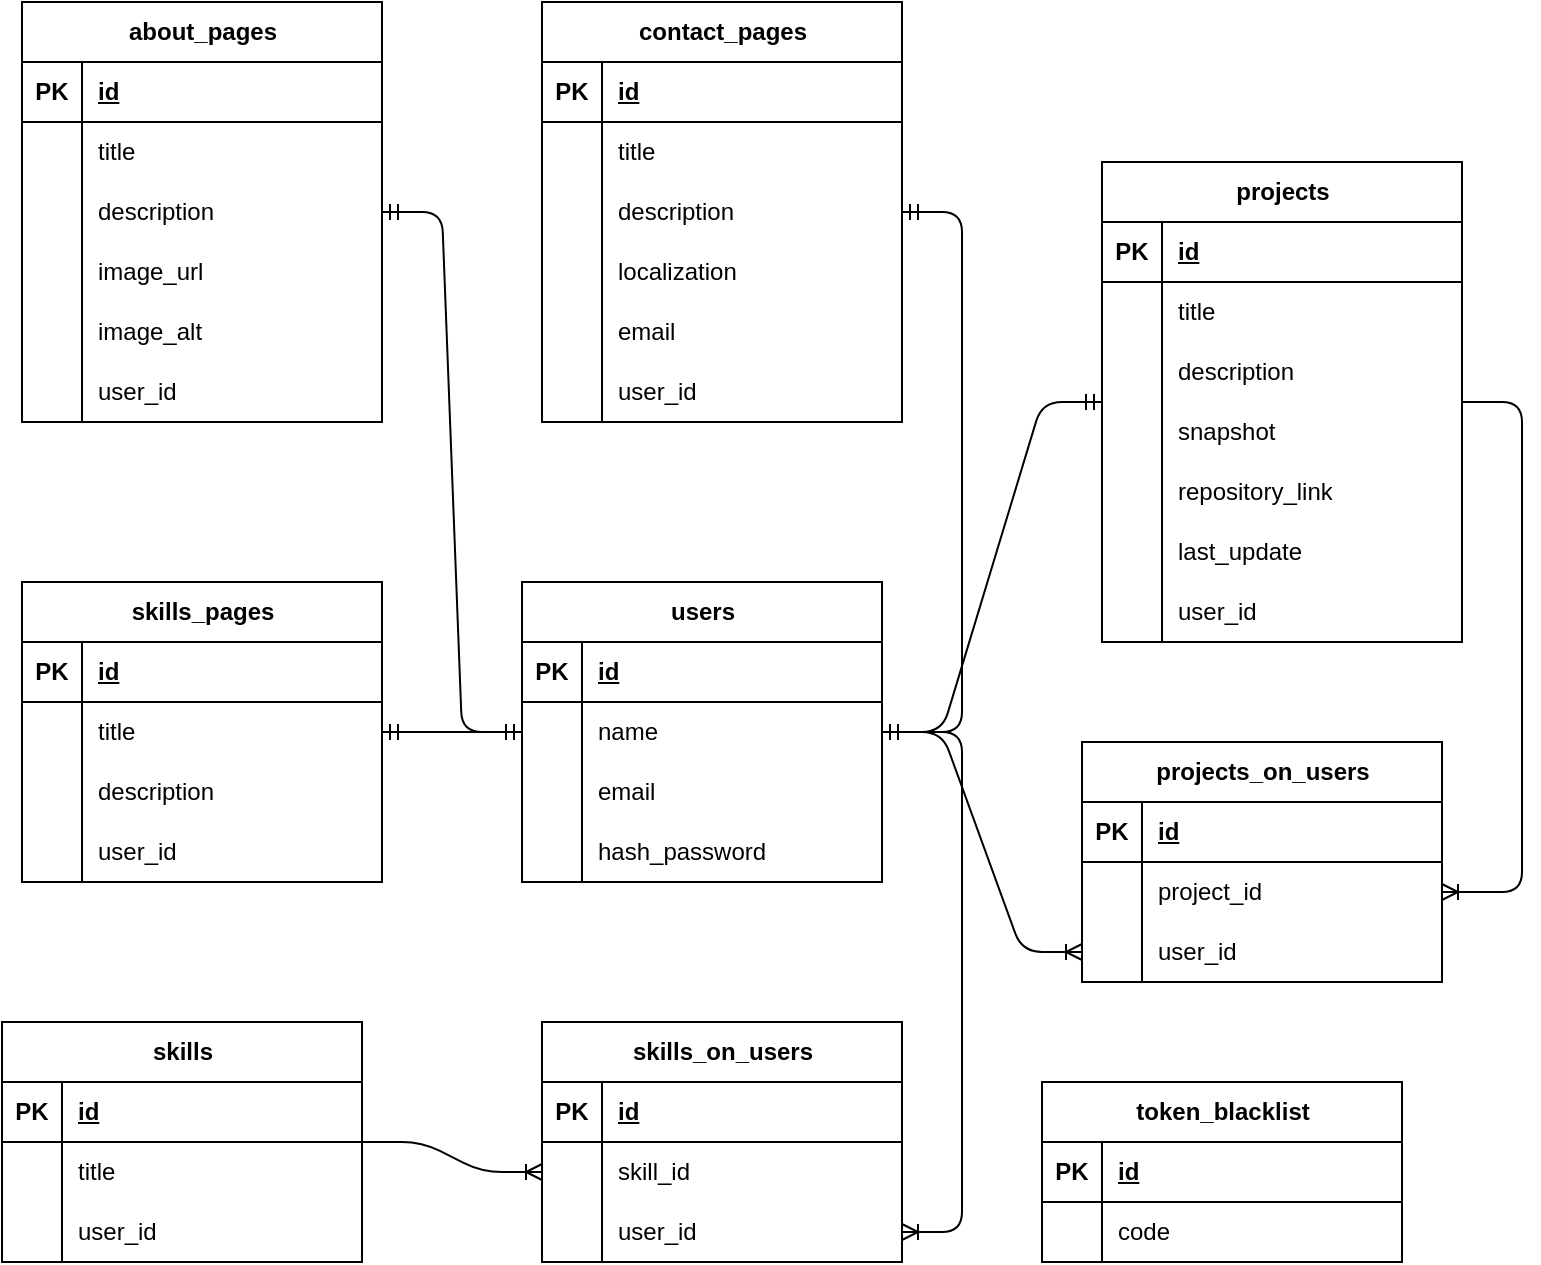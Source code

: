 <mxfile>
    <diagram id="R2lEEEUBdFMjLlhIrx00" name="Page-1">
        <mxGraphModel dx="940" dy="467" grid="1" gridSize="10" guides="1" tooltips="1" connect="1" arrows="1" fold="1" page="1" pageScale="1" pageWidth="850" pageHeight="1100" math="0" shadow="0" extFonts="Permanent Marker^https://fonts.googleapis.com/css?family=Permanent+Marker">
            <root>
                <mxCell id="0"/>
                <mxCell id="1" parent="0"/>
                <mxCell id="5-rQJhyVr3eZ72Y4WI1Y-1" value="about_pages" style="shape=table;startSize=30;container=1;collapsible=1;childLayout=tableLayout;fixedRows=1;rowLines=0;fontStyle=1;align=center;resizeLast=1;html=1;" parent="1" vertex="1">
                    <mxGeometry x="60" y="40" width="180" height="210" as="geometry"/>
                </mxCell>
                <mxCell id="5-rQJhyVr3eZ72Y4WI1Y-2" value="" style="shape=tableRow;horizontal=0;startSize=0;swimlaneHead=0;swimlaneBody=0;fillColor=none;collapsible=0;dropTarget=0;points=[[0,0.5],[1,0.5]];portConstraint=eastwest;top=0;left=0;right=0;bottom=1;" parent="5-rQJhyVr3eZ72Y4WI1Y-1" vertex="1">
                    <mxGeometry y="30" width="180" height="30" as="geometry"/>
                </mxCell>
                <mxCell id="5-rQJhyVr3eZ72Y4WI1Y-3" value="PK" style="shape=partialRectangle;connectable=0;fillColor=none;top=0;left=0;bottom=0;right=0;fontStyle=1;overflow=hidden;whiteSpace=wrap;html=1;" parent="5-rQJhyVr3eZ72Y4WI1Y-2" vertex="1">
                    <mxGeometry width="30" height="30" as="geometry">
                        <mxRectangle width="30" height="30" as="alternateBounds"/>
                    </mxGeometry>
                </mxCell>
                <mxCell id="5-rQJhyVr3eZ72Y4WI1Y-4" value="id" style="shape=partialRectangle;connectable=0;fillColor=none;top=0;left=0;bottom=0;right=0;align=left;spacingLeft=6;fontStyle=5;overflow=hidden;whiteSpace=wrap;html=1;" parent="5-rQJhyVr3eZ72Y4WI1Y-2" vertex="1">
                    <mxGeometry x="30" width="150" height="30" as="geometry">
                        <mxRectangle width="150" height="30" as="alternateBounds"/>
                    </mxGeometry>
                </mxCell>
                <mxCell id="5-rQJhyVr3eZ72Y4WI1Y-5" value="" style="shape=tableRow;horizontal=0;startSize=0;swimlaneHead=0;swimlaneBody=0;fillColor=none;collapsible=0;dropTarget=0;points=[[0,0.5],[1,0.5]];portConstraint=eastwest;top=0;left=0;right=0;bottom=0;" parent="5-rQJhyVr3eZ72Y4WI1Y-1" vertex="1">
                    <mxGeometry y="60" width="180" height="30" as="geometry"/>
                </mxCell>
                <mxCell id="5-rQJhyVr3eZ72Y4WI1Y-6" value="" style="shape=partialRectangle;connectable=0;fillColor=none;top=0;left=0;bottom=0;right=0;editable=1;overflow=hidden;whiteSpace=wrap;html=1;" parent="5-rQJhyVr3eZ72Y4WI1Y-5" vertex="1">
                    <mxGeometry width="30" height="30" as="geometry">
                        <mxRectangle width="30" height="30" as="alternateBounds"/>
                    </mxGeometry>
                </mxCell>
                <mxCell id="5-rQJhyVr3eZ72Y4WI1Y-7" value="&lt;div&gt;title&lt;/div&gt;" style="shape=partialRectangle;connectable=0;fillColor=none;top=0;left=0;bottom=0;right=0;align=left;spacingLeft=6;overflow=hidden;whiteSpace=wrap;html=1;" parent="5-rQJhyVr3eZ72Y4WI1Y-5" vertex="1">
                    <mxGeometry x="30" width="150" height="30" as="geometry">
                        <mxRectangle width="150" height="30" as="alternateBounds"/>
                    </mxGeometry>
                </mxCell>
                <mxCell id="5-rQJhyVr3eZ72Y4WI1Y-8" value="" style="shape=tableRow;horizontal=0;startSize=0;swimlaneHead=0;swimlaneBody=0;fillColor=none;collapsible=0;dropTarget=0;points=[[0,0.5],[1,0.5]];portConstraint=eastwest;top=0;left=0;right=0;bottom=0;" parent="5-rQJhyVr3eZ72Y4WI1Y-1" vertex="1">
                    <mxGeometry y="90" width="180" height="30" as="geometry"/>
                </mxCell>
                <mxCell id="5-rQJhyVr3eZ72Y4WI1Y-9" value="" style="shape=partialRectangle;connectable=0;fillColor=none;top=0;left=0;bottom=0;right=0;editable=1;overflow=hidden;whiteSpace=wrap;html=1;" parent="5-rQJhyVr3eZ72Y4WI1Y-8" vertex="1">
                    <mxGeometry width="30" height="30" as="geometry">
                        <mxRectangle width="30" height="30" as="alternateBounds"/>
                    </mxGeometry>
                </mxCell>
                <mxCell id="5-rQJhyVr3eZ72Y4WI1Y-10" value="&lt;div style=&quot;border-color: var(--border-color);&quot;&gt;&lt;div style=&quot;border-color: var(--border-color);&quot;&gt;&lt;span style=&quot;background-color: initial;&quot;&gt;description&lt;/span&gt;&lt;/div&gt;&lt;/div&gt;" style="shape=partialRectangle;connectable=0;fillColor=none;top=0;left=0;bottom=0;right=0;align=left;spacingLeft=6;overflow=hidden;whiteSpace=wrap;html=1;" parent="5-rQJhyVr3eZ72Y4WI1Y-8" vertex="1">
                    <mxGeometry x="30" width="150" height="30" as="geometry">
                        <mxRectangle width="150" height="30" as="alternateBounds"/>
                    </mxGeometry>
                </mxCell>
                <mxCell id="5-rQJhyVr3eZ72Y4WI1Y-14" value="" style="shape=tableRow;horizontal=0;startSize=0;swimlaneHead=0;swimlaneBody=0;fillColor=none;collapsible=0;dropTarget=0;points=[[0,0.5],[1,0.5]];portConstraint=eastwest;top=0;left=0;right=0;bottom=0;" parent="5-rQJhyVr3eZ72Y4WI1Y-1" vertex="1">
                    <mxGeometry y="120" width="180" height="30" as="geometry"/>
                </mxCell>
                <mxCell id="5-rQJhyVr3eZ72Y4WI1Y-15" value="" style="shape=partialRectangle;connectable=0;fillColor=none;top=0;left=0;bottom=0;right=0;editable=1;overflow=hidden;whiteSpace=wrap;html=1;" parent="5-rQJhyVr3eZ72Y4WI1Y-14" vertex="1">
                    <mxGeometry width="30" height="30" as="geometry">
                        <mxRectangle width="30" height="30" as="alternateBounds"/>
                    </mxGeometry>
                </mxCell>
                <mxCell id="5-rQJhyVr3eZ72Y4WI1Y-16" value="&lt;div style=&quot;border-color: var(--border-color);&quot;&gt;&lt;span style=&quot;background-color: initial;&quot;&gt;image_url&lt;/span&gt;&lt;br&gt;&lt;/div&gt;" style="shape=partialRectangle;connectable=0;fillColor=none;top=0;left=0;bottom=0;right=0;align=left;spacingLeft=6;overflow=hidden;whiteSpace=wrap;html=1;" parent="5-rQJhyVr3eZ72Y4WI1Y-14" vertex="1">
                    <mxGeometry x="30" width="150" height="30" as="geometry">
                        <mxRectangle width="150" height="30" as="alternateBounds"/>
                    </mxGeometry>
                </mxCell>
                <mxCell id="5-rQJhyVr3eZ72Y4WI1Y-20" value="" style="shape=tableRow;horizontal=0;startSize=0;swimlaneHead=0;swimlaneBody=0;fillColor=none;collapsible=0;dropTarget=0;points=[[0,0.5],[1,0.5]];portConstraint=eastwest;top=0;left=0;right=0;bottom=0;" parent="5-rQJhyVr3eZ72Y4WI1Y-1" vertex="1">
                    <mxGeometry y="150" width="180" height="30" as="geometry"/>
                </mxCell>
                <mxCell id="5-rQJhyVr3eZ72Y4WI1Y-21" value="" style="shape=partialRectangle;connectable=0;fillColor=none;top=0;left=0;bottom=0;right=0;editable=1;overflow=hidden;whiteSpace=wrap;html=1;" parent="5-rQJhyVr3eZ72Y4WI1Y-20" vertex="1">
                    <mxGeometry width="30" height="30" as="geometry">
                        <mxRectangle width="30" height="30" as="alternateBounds"/>
                    </mxGeometry>
                </mxCell>
                <mxCell id="5-rQJhyVr3eZ72Y4WI1Y-22" value="&lt;div style=&quot;border-color: var(--border-color);&quot;&gt;image_alt&lt;br&gt;&lt;/div&gt;" style="shape=partialRectangle;connectable=0;fillColor=none;top=0;left=0;bottom=0;right=0;align=left;spacingLeft=6;overflow=hidden;whiteSpace=wrap;html=1;" parent="5-rQJhyVr3eZ72Y4WI1Y-20" vertex="1">
                    <mxGeometry x="30" width="150" height="30" as="geometry">
                        <mxRectangle width="150" height="30" as="alternateBounds"/>
                    </mxGeometry>
                </mxCell>
                <mxCell id="K2nvvbxxs48tBaHnNjkg-121" value="" style="shape=tableRow;horizontal=0;startSize=0;swimlaneHead=0;swimlaneBody=0;fillColor=none;collapsible=0;dropTarget=0;points=[[0,0.5],[1,0.5]];portConstraint=eastwest;top=0;left=0;right=0;bottom=0;" parent="5-rQJhyVr3eZ72Y4WI1Y-1" vertex="1">
                    <mxGeometry y="180" width="180" height="30" as="geometry"/>
                </mxCell>
                <mxCell id="K2nvvbxxs48tBaHnNjkg-122" value="" style="shape=partialRectangle;connectable=0;fillColor=none;top=0;left=0;bottom=0;right=0;editable=1;overflow=hidden;whiteSpace=wrap;html=1;" parent="K2nvvbxxs48tBaHnNjkg-121" vertex="1">
                    <mxGeometry width="30" height="30" as="geometry">
                        <mxRectangle width="30" height="30" as="alternateBounds"/>
                    </mxGeometry>
                </mxCell>
                <mxCell id="K2nvvbxxs48tBaHnNjkg-123" value="&lt;div style=&quot;border-color: var(--border-color);&quot;&gt;user_id&lt;br&gt;&lt;/div&gt;" style="shape=partialRectangle;connectable=0;fillColor=none;top=0;left=0;bottom=0;right=0;align=left;spacingLeft=6;overflow=hidden;whiteSpace=wrap;html=1;" parent="K2nvvbxxs48tBaHnNjkg-121" vertex="1">
                    <mxGeometry x="30" width="150" height="30" as="geometry">
                        <mxRectangle width="150" height="30" as="alternateBounds"/>
                    </mxGeometry>
                </mxCell>
                <mxCell id="5-rQJhyVr3eZ72Y4WI1Y-23" value="contact_pages" style="shape=table;startSize=30;container=1;collapsible=1;childLayout=tableLayout;fixedRows=1;rowLines=0;fontStyle=1;align=center;resizeLast=1;html=1;" parent="1" vertex="1">
                    <mxGeometry x="320" y="40" width="180" height="210" as="geometry"/>
                </mxCell>
                <mxCell id="5-rQJhyVr3eZ72Y4WI1Y-24" value="" style="shape=tableRow;horizontal=0;startSize=0;swimlaneHead=0;swimlaneBody=0;fillColor=none;collapsible=0;dropTarget=0;points=[[0,0.5],[1,0.5]];portConstraint=eastwest;top=0;left=0;right=0;bottom=1;" parent="5-rQJhyVr3eZ72Y4WI1Y-23" vertex="1">
                    <mxGeometry y="30" width="180" height="30" as="geometry"/>
                </mxCell>
                <mxCell id="5-rQJhyVr3eZ72Y4WI1Y-25" value="PK" style="shape=partialRectangle;connectable=0;fillColor=none;top=0;left=0;bottom=0;right=0;fontStyle=1;overflow=hidden;whiteSpace=wrap;html=1;" parent="5-rQJhyVr3eZ72Y4WI1Y-24" vertex="1">
                    <mxGeometry width="30" height="30" as="geometry">
                        <mxRectangle width="30" height="30" as="alternateBounds"/>
                    </mxGeometry>
                </mxCell>
                <mxCell id="5-rQJhyVr3eZ72Y4WI1Y-26" value="id" style="shape=partialRectangle;connectable=0;fillColor=none;top=0;left=0;bottom=0;right=0;align=left;spacingLeft=6;fontStyle=5;overflow=hidden;whiteSpace=wrap;html=1;" parent="5-rQJhyVr3eZ72Y4WI1Y-24" vertex="1">
                    <mxGeometry x="30" width="150" height="30" as="geometry">
                        <mxRectangle width="150" height="30" as="alternateBounds"/>
                    </mxGeometry>
                </mxCell>
                <mxCell id="5-rQJhyVr3eZ72Y4WI1Y-27" value="" style="shape=tableRow;horizontal=0;startSize=0;swimlaneHead=0;swimlaneBody=0;fillColor=none;collapsible=0;dropTarget=0;points=[[0,0.5],[1,0.5]];portConstraint=eastwest;top=0;left=0;right=0;bottom=0;" parent="5-rQJhyVr3eZ72Y4WI1Y-23" vertex="1">
                    <mxGeometry y="60" width="180" height="30" as="geometry"/>
                </mxCell>
                <mxCell id="5-rQJhyVr3eZ72Y4WI1Y-28" value="" style="shape=partialRectangle;connectable=0;fillColor=none;top=0;left=0;bottom=0;right=0;editable=1;overflow=hidden;whiteSpace=wrap;html=1;" parent="5-rQJhyVr3eZ72Y4WI1Y-27" vertex="1">
                    <mxGeometry width="30" height="30" as="geometry">
                        <mxRectangle width="30" height="30" as="alternateBounds"/>
                    </mxGeometry>
                </mxCell>
                <mxCell id="5-rQJhyVr3eZ72Y4WI1Y-29" value="&lt;div&gt;title&lt;/div&gt;" style="shape=partialRectangle;connectable=0;fillColor=none;top=0;left=0;bottom=0;right=0;align=left;spacingLeft=6;overflow=hidden;whiteSpace=wrap;html=1;" parent="5-rQJhyVr3eZ72Y4WI1Y-27" vertex="1">
                    <mxGeometry x="30" width="150" height="30" as="geometry">
                        <mxRectangle width="150" height="30" as="alternateBounds"/>
                    </mxGeometry>
                </mxCell>
                <mxCell id="5-rQJhyVr3eZ72Y4WI1Y-30" value="" style="shape=tableRow;horizontal=0;startSize=0;swimlaneHead=0;swimlaneBody=0;fillColor=none;collapsible=0;dropTarget=0;points=[[0,0.5],[1,0.5]];portConstraint=eastwest;top=0;left=0;right=0;bottom=0;" parent="5-rQJhyVr3eZ72Y4WI1Y-23" vertex="1">
                    <mxGeometry y="90" width="180" height="30" as="geometry"/>
                </mxCell>
                <mxCell id="5-rQJhyVr3eZ72Y4WI1Y-31" value="" style="shape=partialRectangle;connectable=0;fillColor=none;top=0;left=0;bottom=0;right=0;editable=1;overflow=hidden;whiteSpace=wrap;html=1;" parent="5-rQJhyVr3eZ72Y4WI1Y-30" vertex="1">
                    <mxGeometry width="30" height="30" as="geometry">
                        <mxRectangle width="30" height="30" as="alternateBounds"/>
                    </mxGeometry>
                </mxCell>
                <mxCell id="5-rQJhyVr3eZ72Y4WI1Y-32" value="&lt;div style=&quot;border-color: var(--border-color);&quot;&gt;description&lt;/div&gt;" style="shape=partialRectangle;connectable=0;fillColor=none;top=0;left=0;bottom=0;right=0;align=left;spacingLeft=6;overflow=hidden;whiteSpace=wrap;html=1;" parent="5-rQJhyVr3eZ72Y4WI1Y-30" vertex="1">
                    <mxGeometry x="30" width="150" height="30" as="geometry">
                        <mxRectangle width="150" height="30" as="alternateBounds"/>
                    </mxGeometry>
                </mxCell>
                <mxCell id="5-rQJhyVr3eZ72Y4WI1Y-33" value="" style="shape=tableRow;horizontal=0;startSize=0;swimlaneHead=0;swimlaneBody=0;fillColor=none;collapsible=0;dropTarget=0;points=[[0,0.5],[1,0.5]];portConstraint=eastwest;top=0;left=0;right=0;bottom=0;" parent="5-rQJhyVr3eZ72Y4WI1Y-23" vertex="1">
                    <mxGeometry y="120" width="180" height="30" as="geometry"/>
                </mxCell>
                <mxCell id="5-rQJhyVr3eZ72Y4WI1Y-34" value="" style="shape=partialRectangle;connectable=0;fillColor=none;top=0;left=0;bottom=0;right=0;editable=1;overflow=hidden;whiteSpace=wrap;html=1;" parent="5-rQJhyVr3eZ72Y4WI1Y-33" vertex="1">
                    <mxGeometry width="30" height="30" as="geometry">
                        <mxRectangle width="30" height="30" as="alternateBounds"/>
                    </mxGeometry>
                </mxCell>
                <mxCell id="5-rQJhyVr3eZ72Y4WI1Y-35" value="&lt;div style=&quot;border-color: var(--border-color);&quot;&gt;localization&lt;/div&gt;" style="shape=partialRectangle;connectable=0;fillColor=none;top=0;left=0;bottom=0;right=0;align=left;spacingLeft=6;overflow=hidden;whiteSpace=wrap;html=1;" parent="5-rQJhyVr3eZ72Y4WI1Y-33" vertex="1">
                    <mxGeometry x="30" width="150" height="30" as="geometry">
                        <mxRectangle width="150" height="30" as="alternateBounds"/>
                    </mxGeometry>
                </mxCell>
                <mxCell id="5-rQJhyVr3eZ72Y4WI1Y-36" value="" style="shape=tableRow;horizontal=0;startSize=0;swimlaneHead=0;swimlaneBody=0;fillColor=none;collapsible=0;dropTarget=0;points=[[0,0.5],[1,0.5]];portConstraint=eastwest;top=0;left=0;right=0;bottom=0;" parent="5-rQJhyVr3eZ72Y4WI1Y-23" vertex="1">
                    <mxGeometry y="150" width="180" height="30" as="geometry"/>
                </mxCell>
                <mxCell id="5-rQJhyVr3eZ72Y4WI1Y-37" value="" style="shape=partialRectangle;connectable=0;fillColor=none;top=0;left=0;bottom=0;right=0;editable=1;overflow=hidden;whiteSpace=wrap;html=1;" parent="5-rQJhyVr3eZ72Y4WI1Y-36" vertex="1">
                    <mxGeometry width="30" height="30" as="geometry">
                        <mxRectangle width="30" height="30" as="alternateBounds"/>
                    </mxGeometry>
                </mxCell>
                <mxCell id="5-rQJhyVr3eZ72Y4WI1Y-38" value="&lt;div style=&quot;border-color: var(--border-color);&quot;&gt;email&lt;br&gt;&lt;/div&gt;" style="shape=partialRectangle;connectable=0;fillColor=none;top=0;left=0;bottom=0;right=0;align=left;spacingLeft=6;overflow=hidden;whiteSpace=wrap;html=1;" parent="5-rQJhyVr3eZ72Y4WI1Y-36" vertex="1">
                    <mxGeometry x="30" width="150" height="30" as="geometry">
                        <mxRectangle width="150" height="30" as="alternateBounds"/>
                    </mxGeometry>
                </mxCell>
                <mxCell id="K2nvvbxxs48tBaHnNjkg-125" value="" style="shape=tableRow;horizontal=0;startSize=0;swimlaneHead=0;swimlaneBody=0;fillColor=none;collapsible=0;dropTarget=0;points=[[0,0.5],[1,0.5]];portConstraint=eastwest;top=0;left=0;right=0;bottom=0;" parent="5-rQJhyVr3eZ72Y4WI1Y-23" vertex="1">
                    <mxGeometry y="180" width="180" height="30" as="geometry"/>
                </mxCell>
                <mxCell id="K2nvvbxxs48tBaHnNjkg-126" value="" style="shape=partialRectangle;connectable=0;fillColor=none;top=0;left=0;bottom=0;right=0;editable=1;overflow=hidden;whiteSpace=wrap;html=1;" parent="K2nvvbxxs48tBaHnNjkg-125" vertex="1">
                    <mxGeometry width="30" height="30" as="geometry">
                        <mxRectangle width="30" height="30" as="alternateBounds"/>
                    </mxGeometry>
                </mxCell>
                <mxCell id="K2nvvbxxs48tBaHnNjkg-127" value="&lt;div style=&quot;border-color: var(--border-color);&quot;&gt;user_id&lt;br&gt;&lt;/div&gt;" style="shape=partialRectangle;connectable=0;fillColor=none;top=0;left=0;bottom=0;right=0;align=left;spacingLeft=6;overflow=hidden;whiteSpace=wrap;html=1;" parent="K2nvvbxxs48tBaHnNjkg-125" vertex="1">
                    <mxGeometry x="30" width="150" height="30" as="geometry">
                        <mxRectangle width="150" height="30" as="alternateBounds"/>
                    </mxGeometry>
                </mxCell>
                <mxCell id="5-rQJhyVr3eZ72Y4WI1Y-39" value="projects" style="shape=table;startSize=30;container=1;collapsible=1;childLayout=tableLayout;fixedRows=1;rowLines=0;fontStyle=1;align=center;resizeLast=1;html=1;" parent="1" vertex="1">
                    <mxGeometry x="600" y="120" width="180" height="240" as="geometry"/>
                </mxCell>
                <mxCell id="5-rQJhyVr3eZ72Y4WI1Y-40" value="" style="shape=tableRow;horizontal=0;startSize=0;swimlaneHead=0;swimlaneBody=0;fillColor=none;collapsible=0;dropTarget=0;points=[[0,0.5],[1,0.5]];portConstraint=eastwest;top=0;left=0;right=0;bottom=1;" parent="5-rQJhyVr3eZ72Y4WI1Y-39" vertex="1">
                    <mxGeometry y="30" width="180" height="30" as="geometry"/>
                </mxCell>
                <mxCell id="5-rQJhyVr3eZ72Y4WI1Y-41" value="PK" style="shape=partialRectangle;connectable=0;fillColor=none;top=0;left=0;bottom=0;right=0;fontStyle=1;overflow=hidden;whiteSpace=wrap;html=1;" parent="5-rQJhyVr3eZ72Y4WI1Y-40" vertex="1">
                    <mxGeometry width="30" height="30" as="geometry">
                        <mxRectangle width="30" height="30" as="alternateBounds"/>
                    </mxGeometry>
                </mxCell>
                <mxCell id="5-rQJhyVr3eZ72Y4WI1Y-42" value="id" style="shape=partialRectangle;connectable=0;fillColor=none;top=0;left=0;bottom=0;right=0;align=left;spacingLeft=6;fontStyle=5;overflow=hidden;whiteSpace=wrap;html=1;" parent="5-rQJhyVr3eZ72Y4WI1Y-40" vertex="1">
                    <mxGeometry x="30" width="150" height="30" as="geometry">
                        <mxRectangle width="150" height="30" as="alternateBounds"/>
                    </mxGeometry>
                </mxCell>
                <mxCell id="5-rQJhyVr3eZ72Y4WI1Y-43" value="" style="shape=tableRow;horizontal=0;startSize=0;swimlaneHead=0;swimlaneBody=0;fillColor=none;collapsible=0;dropTarget=0;points=[[0,0.5],[1,0.5]];portConstraint=eastwest;top=0;left=0;right=0;bottom=0;" parent="5-rQJhyVr3eZ72Y4WI1Y-39" vertex="1">
                    <mxGeometry y="60" width="180" height="30" as="geometry"/>
                </mxCell>
                <mxCell id="5-rQJhyVr3eZ72Y4WI1Y-44" value="" style="shape=partialRectangle;connectable=0;fillColor=none;top=0;left=0;bottom=0;right=0;editable=1;overflow=hidden;whiteSpace=wrap;html=1;" parent="5-rQJhyVr3eZ72Y4WI1Y-43" vertex="1">
                    <mxGeometry width="30" height="30" as="geometry">
                        <mxRectangle width="30" height="30" as="alternateBounds"/>
                    </mxGeometry>
                </mxCell>
                <mxCell id="5-rQJhyVr3eZ72Y4WI1Y-45" value="&lt;div&gt;title&lt;/div&gt;" style="shape=partialRectangle;connectable=0;fillColor=none;top=0;left=0;bottom=0;right=0;align=left;spacingLeft=6;overflow=hidden;whiteSpace=wrap;html=1;" parent="5-rQJhyVr3eZ72Y4WI1Y-43" vertex="1">
                    <mxGeometry x="30" width="150" height="30" as="geometry">
                        <mxRectangle width="150" height="30" as="alternateBounds"/>
                    </mxGeometry>
                </mxCell>
                <mxCell id="5-rQJhyVr3eZ72Y4WI1Y-46" value="" style="shape=tableRow;horizontal=0;startSize=0;swimlaneHead=0;swimlaneBody=0;fillColor=none;collapsible=0;dropTarget=0;points=[[0,0.5],[1,0.5]];portConstraint=eastwest;top=0;left=0;right=0;bottom=0;" parent="5-rQJhyVr3eZ72Y4WI1Y-39" vertex="1">
                    <mxGeometry y="90" width="180" height="30" as="geometry"/>
                </mxCell>
                <mxCell id="5-rQJhyVr3eZ72Y4WI1Y-47" value="" style="shape=partialRectangle;connectable=0;fillColor=none;top=0;left=0;bottom=0;right=0;editable=1;overflow=hidden;whiteSpace=wrap;html=1;" parent="5-rQJhyVr3eZ72Y4WI1Y-46" vertex="1">
                    <mxGeometry width="30" height="30" as="geometry">
                        <mxRectangle width="30" height="30" as="alternateBounds"/>
                    </mxGeometry>
                </mxCell>
                <mxCell id="5-rQJhyVr3eZ72Y4WI1Y-48" value="&lt;div&gt;description&lt;/div&gt;" style="shape=partialRectangle;connectable=0;fillColor=none;top=0;left=0;bottom=0;right=0;align=left;spacingLeft=6;overflow=hidden;whiteSpace=wrap;html=1;" parent="5-rQJhyVr3eZ72Y4WI1Y-46" vertex="1">
                    <mxGeometry x="30" width="150" height="30" as="geometry">
                        <mxRectangle width="150" height="30" as="alternateBounds"/>
                    </mxGeometry>
                </mxCell>
                <mxCell id="5-rQJhyVr3eZ72Y4WI1Y-49" value="" style="shape=tableRow;horizontal=0;startSize=0;swimlaneHead=0;swimlaneBody=0;fillColor=none;collapsible=0;dropTarget=0;points=[[0,0.5],[1,0.5]];portConstraint=eastwest;top=0;left=0;right=0;bottom=0;" parent="5-rQJhyVr3eZ72Y4WI1Y-39" vertex="1">
                    <mxGeometry y="120" width="180" height="30" as="geometry"/>
                </mxCell>
                <mxCell id="5-rQJhyVr3eZ72Y4WI1Y-50" value="" style="shape=partialRectangle;connectable=0;fillColor=none;top=0;left=0;bottom=0;right=0;editable=1;overflow=hidden;whiteSpace=wrap;html=1;" parent="5-rQJhyVr3eZ72Y4WI1Y-49" vertex="1">
                    <mxGeometry width="30" height="30" as="geometry">
                        <mxRectangle width="30" height="30" as="alternateBounds"/>
                    </mxGeometry>
                </mxCell>
                <mxCell id="5-rQJhyVr3eZ72Y4WI1Y-51" value="&lt;div&gt;snapshot&lt;/div&gt;" style="shape=partialRectangle;connectable=0;fillColor=none;top=0;left=0;bottom=0;right=0;align=left;spacingLeft=6;overflow=hidden;whiteSpace=wrap;html=1;" parent="5-rQJhyVr3eZ72Y4WI1Y-49" vertex="1">
                    <mxGeometry x="30" width="150" height="30" as="geometry">
                        <mxRectangle width="150" height="30" as="alternateBounds"/>
                    </mxGeometry>
                </mxCell>
                <mxCell id="5-rQJhyVr3eZ72Y4WI1Y-52" value="" style="shape=tableRow;horizontal=0;startSize=0;swimlaneHead=0;swimlaneBody=0;fillColor=none;collapsible=0;dropTarget=0;points=[[0,0.5],[1,0.5]];portConstraint=eastwest;top=0;left=0;right=0;bottom=0;" parent="5-rQJhyVr3eZ72Y4WI1Y-39" vertex="1">
                    <mxGeometry y="150" width="180" height="30" as="geometry"/>
                </mxCell>
                <mxCell id="5-rQJhyVr3eZ72Y4WI1Y-53" value="" style="shape=partialRectangle;connectable=0;fillColor=none;top=0;left=0;bottom=0;right=0;editable=1;overflow=hidden;whiteSpace=wrap;html=1;" parent="5-rQJhyVr3eZ72Y4WI1Y-52" vertex="1">
                    <mxGeometry width="30" height="30" as="geometry">
                        <mxRectangle width="30" height="30" as="alternateBounds"/>
                    </mxGeometry>
                </mxCell>
                <mxCell id="5-rQJhyVr3eZ72Y4WI1Y-54" value="repository_link" style="shape=partialRectangle;connectable=0;fillColor=none;top=0;left=0;bottom=0;right=0;align=left;spacingLeft=6;overflow=hidden;whiteSpace=wrap;html=1;" parent="5-rQJhyVr3eZ72Y4WI1Y-52" vertex="1">
                    <mxGeometry x="30" width="150" height="30" as="geometry">
                        <mxRectangle width="150" height="30" as="alternateBounds"/>
                    </mxGeometry>
                </mxCell>
                <mxCell id="5-rQJhyVr3eZ72Y4WI1Y-55" value="" style="shape=tableRow;horizontal=0;startSize=0;swimlaneHead=0;swimlaneBody=0;fillColor=none;collapsible=0;dropTarget=0;points=[[0,0.5],[1,0.5]];portConstraint=eastwest;top=0;left=0;right=0;bottom=0;" parent="5-rQJhyVr3eZ72Y4WI1Y-39" vertex="1">
                    <mxGeometry y="180" width="180" height="30" as="geometry"/>
                </mxCell>
                <mxCell id="5-rQJhyVr3eZ72Y4WI1Y-56" value="" style="shape=partialRectangle;connectable=0;fillColor=none;top=0;left=0;bottom=0;right=0;editable=1;overflow=hidden;whiteSpace=wrap;html=1;" parent="5-rQJhyVr3eZ72Y4WI1Y-55" vertex="1">
                    <mxGeometry width="30" height="30" as="geometry">
                        <mxRectangle width="30" height="30" as="alternateBounds"/>
                    </mxGeometry>
                </mxCell>
                <mxCell id="5-rQJhyVr3eZ72Y4WI1Y-57" value="last_update" style="shape=partialRectangle;connectable=0;fillColor=none;top=0;left=0;bottom=0;right=0;align=left;spacingLeft=6;overflow=hidden;whiteSpace=wrap;html=1;" parent="5-rQJhyVr3eZ72Y4WI1Y-55" vertex="1">
                    <mxGeometry x="30" width="150" height="30" as="geometry">
                        <mxRectangle width="150" height="30" as="alternateBounds"/>
                    </mxGeometry>
                </mxCell>
                <mxCell id="K2nvvbxxs48tBaHnNjkg-116" value="" style="shape=tableRow;horizontal=0;startSize=0;swimlaneHead=0;swimlaneBody=0;fillColor=none;collapsible=0;dropTarget=0;points=[[0,0.5],[1,0.5]];portConstraint=eastwest;top=0;left=0;right=0;bottom=0;" parent="5-rQJhyVr3eZ72Y4WI1Y-39" vertex="1">
                    <mxGeometry y="210" width="180" height="30" as="geometry"/>
                </mxCell>
                <mxCell id="K2nvvbxxs48tBaHnNjkg-117" value="" style="shape=partialRectangle;connectable=0;fillColor=none;top=0;left=0;bottom=0;right=0;editable=1;overflow=hidden;whiteSpace=wrap;html=1;" parent="K2nvvbxxs48tBaHnNjkg-116" vertex="1">
                    <mxGeometry width="30" height="30" as="geometry">
                        <mxRectangle width="30" height="30" as="alternateBounds"/>
                    </mxGeometry>
                </mxCell>
                <mxCell id="K2nvvbxxs48tBaHnNjkg-118" value="user_id" style="shape=partialRectangle;connectable=0;fillColor=none;top=0;left=0;bottom=0;right=0;align=left;spacingLeft=6;overflow=hidden;whiteSpace=wrap;html=1;" parent="K2nvvbxxs48tBaHnNjkg-116" vertex="1">
                    <mxGeometry x="30" width="150" height="30" as="geometry">
                        <mxRectangle width="150" height="30" as="alternateBounds"/>
                    </mxGeometry>
                </mxCell>
                <mxCell id="5-rQJhyVr3eZ72Y4WI1Y-58" value="skills_pages" style="shape=table;startSize=30;container=1;collapsible=1;childLayout=tableLayout;fixedRows=1;rowLines=0;fontStyle=1;align=center;resizeLast=1;html=1;" parent="1" vertex="1">
                    <mxGeometry x="60" y="330" width="180" height="150" as="geometry"/>
                </mxCell>
                <mxCell id="5-rQJhyVr3eZ72Y4WI1Y-59" value="" style="shape=tableRow;horizontal=0;startSize=0;swimlaneHead=0;swimlaneBody=0;fillColor=none;collapsible=0;dropTarget=0;points=[[0,0.5],[1,0.5]];portConstraint=eastwest;top=0;left=0;right=0;bottom=1;" parent="5-rQJhyVr3eZ72Y4WI1Y-58" vertex="1">
                    <mxGeometry y="30" width="180" height="30" as="geometry"/>
                </mxCell>
                <mxCell id="5-rQJhyVr3eZ72Y4WI1Y-60" value="PK" style="shape=partialRectangle;connectable=0;fillColor=none;top=0;left=0;bottom=0;right=0;fontStyle=1;overflow=hidden;whiteSpace=wrap;html=1;" parent="5-rQJhyVr3eZ72Y4WI1Y-59" vertex="1">
                    <mxGeometry width="30" height="30" as="geometry">
                        <mxRectangle width="30" height="30" as="alternateBounds"/>
                    </mxGeometry>
                </mxCell>
                <mxCell id="5-rQJhyVr3eZ72Y4WI1Y-61" value="id" style="shape=partialRectangle;connectable=0;fillColor=none;top=0;left=0;bottom=0;right=0;align=left;spacingLeft=6;fontStyle=5;overflow=hidden;whiteSpace=wrap;html=1;" parent="5-rQJhyVr3eZ72Y4WI1Y-59" vertex="1">
                    <mxGeometry x="30" width="150" height="30" as="geometry">
                        <mxRectangle width="150" height="30" as="alternateBounds"/>
                    </mxGeometry>
                </mxCell>
                <mxCell id="5-rQJhyVr3eZ72Y4WI1Y-62" value="" style="shape=tableRow;horizontal=0;startSize=0;swimlaneHead=0;swimlaneBody=0;fillColor=none;collapsible=0;dropTarget=0;points=[[0,0.5],[1,0.5]];portConstraint=eastwest;top=0;left=0;right=0;bottom=0;" parent="5-rQJhyVr3eZ72Y4WI1Y-58" vertex="1">
                    <mxGeometry y="60" width="180" height="30" as="geometry"/>
                </mxCell>
                <mxCell id="5-rQJhyVr3eZ72Y4WI1Y-63" value="" style="shape=partialRectangle;connectable=0;fillColor=none;top=0;left=0;bottom=0;right=0;editable=1;overflow=hidden;whiteSpace=wrap;html=1;" parent="5-rQJhyVr3eZ72Y4WI1Y-62" vertex="1">
                    <mxGeometry width="30" height="30" as="geometry">
                        <mxRectangle width="30" height="30" as="alternateBounds"/>
                    </mxGeometry>
                </mxCell>
                <mxCell id="5-rQJhyVr3eZ72Y4WI1Y-64" value="&lt;div&gt;title&lt;/div&gt;" style="shape=partialRectangle;connectable=0;fillColor=none;top=0;left=0;bottom=0;right=0;align=left;spacingLeft=6;overflow=hidden;whiteSpace=wrap;html=1;" parent="5-rQJhyVr3eZ72Y4WI1Y-62" vertex="1">
                    <mxGeometry x="30" width="150" height="30" as="geometry">
                        <mxRectangle width="150" height="30" as="alternateBounds"/>
                    </mxGeometry>
                </mxCell>
                <mxCell id="5-rQJhyVr3eZ72Y4WI1Y-65" value="" style="shape=tableRow;horizontal=0;startSize=0;swimlaneHead=0;swimlaneBody=0;fillColor=none;collapsible=0;dropTarget=0;points=[[0,0.5],[1,0.5]];portConstraint=eastwest;top=0;left=0;right=0;bottom=0;" parent="5-rQJhyVr3eZ72Y4WI1Y-58" vertex="1">
                    <mxGeometry y="90" width="180" height="30" as="geometry"/>
                </mxCell>
                <mxCell id="5-rQJhyVr3eZ72Y4WI1Y-66" value="" style="shape=partialRectangle;connectable=0;fillColor=none;top=0;left=0;bottom=0;right=0;editable=1;overflow=hidden;whiteSpace=wrap;html=1;" parent="5-rQJhyVr3eZ72Y4WI1Y-65" vertex="1">
                    <mxGeometry width="30" height="30" as="geometry">
                        <mxRectangle width="30" height="30" as="alternateBounds"/>
                    </mxGeometry>
                </mxCell>
                <mxCell id="5-rQJhyVr3eZ72Y4WI1Y-67" value="&lt;div&gt;description&lt;/div&gt;" style="shape=partialRectangle;connectable=0;fillColor=none;top=0;left=0;bottom=0;right=0;align=left;spacingLeft=6;overflow=hidden;whiteSpace=wrap;html=1;" parent="5-rQJhyVr3eZ72Y4WI1Y-65" vertex="1">
                    <mxGeometry x="30" width="150" height="30" as="geometry">
                        <mxRectangle width="150" height="30" as="alternateBounds"/>
                    </mxGeometry>
                </mxCell>
                <mxCell id="K2nvvbxxs48tBaHnNjkg-128" value="" style="shape=tableRow;horizontal=0;startSize=0;swimlaneHead=0;swimlaneBody=0;fillColor=none;collapsible=0;dropTarget=0;points=[[0,0.5],[1,0.5]];portConstraint=eastwest;top=0;left=0;right=0;bottom=0;" parent="5-rQJhyVr3eZ72Y4WI1Y-58" vertex="1">
                    <mxGeometry y="120" width="180" height="30" as="geometry"/>
                </mxCell>
                <mxCell id="K2nvvbxxs48tBaHnNjkg-129" value="" style="shape=partialRectangle;connectable=0;fillColor=none;top=0;left=0;bottom=0;right=0;editable=1;overflow=hidden;whiteSpace=wrap;html=1;" parent="K2nvvbxxs48tBaHnNjkg-128" vertex="1">
                    <mxGeometry width="30" height="30" as="geometry">
                        <mxRectangle width="30" height="30" as="alternateBounds"/>
                    </mxGeometry>
                </mxCell>
                <mxCell id="K2nvvbxxs48tBaHnNjkg-130" value="user_id" style="shape=partialRectangle;connectable=0;fillColor=none;top=0;left=0;bottom=0;right=0;align=left;spacingLeft=6;overflow=hidden;whiteSpace=wrap;html=1;" parent="K2nvvbxxs48tBaHnNjkg-128" vertex="1">
                    <mxGeometry x="30" width="150" height="30" as="geometry">
                        <mxRectangle width="150" height="30" as="alternateBounds"/>
                    </mxGeometry>
                </mxCell>
                <mxCell id="5-rQJhyVr3eZ72Y4WI1Y-74" value="users" style="shape=table;startSize=30;container=1;collapsible=1;childLayout=tableLayout;fixedRows=1;rowLines=0;fontStyle=1;align=center;resizeLast=1;html=1;" parent="1" vertex="1">
                    <mxGeometry x="310" y="330" width="180" height="150" as="geometry"/>
                </mxCell>
                <mxCell id="5-rQJhyVr3eZ72Y4WI1Y-75" value="" style="shape=tableRow;horizontal=0;startSize=0;swimlaneHead=0;swimlaneBody=0;fillColor=none;collapsible=0;dropTarget=0;points=[[0,0.5],[1,0.5]];portConstraint=eastwest;top=0;left=0;right=0;bottom=1;" parent="5-rQJhyVr3eZ72Y4WI1Y-74" vertex="1">
                    <mxGeometry y="30" width="180" height="30" as="geometry"/>
                </mxCell>
                <mxCell id="5-rQJhyVr3eZ72Y4WI1Y-76" value="PK" style="shape=partialRectangle;connectable=0;fillColor=none;top=0;left=0;bottom=0;right=0;fontStyle=1;overflow=hidden;whiteSpace=wrap;html=1;" parent="5-rQJhyVr3eZ72Y4WI1Y-75" vertex="1">
                    <mxGeometry width="30" height="30" as="geometry">
                        <mxRectangle width="30" height="30" as="alternateBounds"/>
                    </mxGeometry>
                </mxCell>
                <mxCell id="5-rQJhyVr3eZ72Y4WI1Y-77" value="id" style="shape=partialRectangle;connectable=0;fillColor=none;top=0;left=0;bottom=0;right=0;align=left;spacingLeft=6;fontStyle=5;overflow=hidden;whiteSpace=wrap;html=1;" parent="5-rQJhyVr3eZ72Y4WI1Y-75" vertex="1">
                    <mxGeometry x="30" width="150" height="30" as="geometry">
                        <mxRectangle width="150" height="30" as="alternateBounds"/>
                    </mxGeometry>
                </mxCell>
                <mxCell id="5-rQJhyVr3eZ72Y4WI1Y-78" value="" style="shape=tableRow;horizontal=0;startSize=0;swimlaneHead=0;swimlaneBody=0;fillColor=none;collapsible=0;dropTarget=0;points=[[0,0.5],[1,0.5]];portConstraint=eastwest;top=0;left=0;right=0;bottom=0;" parent="5-rQJhyVr3eZ72Y4WI1Y-74" vertex="1">
                    <mxGeometry y="60" width="180" height="30" as="geometry"/>
                </mxCell>
                <mxCell id="5-rQJhyVr3eZ72Y4WI1Y-79" value="" style="shape=partialRectangle;connectable=0;fillColor=none;top=0;left=0;bottom=0;right=0;editable=1;overflow=hidden;whiteSpace=wrap;html=1;" parent="5-rQJhyVr3eZ72Y4WI1Y-78" vertex="1">
                    <mxGeometry width="30" height="30" as="geometry">
                        <mxRectangle width="30" height="30" as="alternateBounds"/>
                    </mxGeometry>
                </mxCell>
                <mxCell id="5-rQJhyVr3eZ72Y4WI1Y-80" value="&lt;div&gt;name&lt;/div&gt;" style="shape=partialRectangle;connectable=0;fillColor=none;top=0;left=0;bottom=0;right=0;align=left;spacingLeft=6;overflow=hidden;whiteSpace=wrap;html=1;" parent="5-rQJhyVr3eZ72Y4WI1Y-78" vertex="1">
                    <mxGeometry x="30" width="150" height="30" as="geometry">
                        <mxRectangle width="150" height="30" as="alternateBounds"/>
                    </mxGeometry>
                </mxCell>
                <mxCell id="5-rQJhyVr3eZ72Y4WI1Y-81" value="" style="shape=tableRow;horizontal=0;startSize=0;swimlaneHead=0;swimlaneBody=0;fillColor=none;collapsible=0;dropTarget=0;points=[[0,0.5],[1,0.5]];portConstraint=eastwest;top=0;left=0;right=0;bottom=0;" parent="5-rQJhyVr3eZ72Y4WI1Y-74" vertex="1">
                    <mxGeometry y="90" width="180" height="30" as="geometry"/>
                </mxCell>
                <mxCell id="5-rQJhyVr3eZ72Y4WI1Y-82" value="" style="shape=partialRectangle;connectable=0;fillColor=none;top=0;left=0;bottom=0;right=0;editable=1;overflow=hidden;whiteSpace=wrap;html=1;" parent="5-rQJhyVr3eZ72Y4WI1Y-81" vertex="1">
                    <mxGeometry width="30" height="30" as="geometry">
                        <mxRectangle width="30" height="30" as="alternateBounds"/>
                    </mxGeometry>
                </mxCell>
                <mxCell id="5-rQJhyVr3eZ72Y4WI1Y-83" value="&lt;div style=&quot;border-color: var(--border-color);&quot;&gt;email&lt;/div&gt;" style="shape=partialRectangle;connectable=0;fillColor=none;top=0;left=0;bottom=0;right=0;align=left;spacingLeft=6;overflow=hidden;whiteSpace=wrap;html=1;" parent="5-rQJhyVr3eZ72Y4WI1Y-81" vertex="1">
                    <mxGeometry x="30" width="150" height="30" as="geometry">
                        <mxRectangle width="150" height="30" as="alternateBounds"/>
                    </mxGeometry>
                </mxCell>
                <mxCell id="5-rQJhyVr3eZ72Y4WI1Y-84" value="" style="shape=tableRow;horizontal=0;startSize=0;swimlaneHead=0;swimlaneBody=0;fillColor=none;collapsible=0;dropTarget=0;points=[[0,0.5],[1,0.5]];portConstraint=eastwest;top=0;left=0;right=0;bottom=0;" parent="5-rQJhyVr3eZ72Y4WI1Y-74" vertex="1">
                    <mxGeometry y="120" width="180" height="30" as="geometry"/>
                </mxCell>
                <mxCell id="5-rQJhyVr3eZ72Y4WI1Y-85" value="" style="shape=partialRectangle;connectable=0;fillColor=none;top=0;left=0;bottom=0;right=0;editable=1;overflow=hidden;whiteSpace=wrap;html=1;" parent="5-rQJhyVr3eZ72Y4WI1Y-84" vertex="1">
                    <mxGeometry width="30" height="30" as="geometry">
                        <mxRectangle width="30" height="30" as="alternateBounds"/>
                    </mxGeometry>
                </mxCell>
                <mxCell id="5-rQJhyVr3eZ72Y4WI1Y-86" value="hash_password" style="shape=partialRectangle;connectable=0;fillColor=none;top=0;left=0;bottom=0;right=0;align=left;spacingLeft=6;overflow=hidden;whiteSpace=wrap;html=1;" parent="5-rQJhyVr3eZ72Y4WI1Y-84" vertex="1">
                    <mxGeometry x="30" width="150" height="30" as="geometry">
                        <mxRectangle width="150" height="30" as="alternateBounds"/>
                    </mxGeometry>
                </mxCell>
                <mxCell id="5-rQJhyVr3eZ72Y4WI1Y-87" value="token_blacklist" style="shape=table;startSize=30;container=1;collapsible=1;childLayout=tableLayout;fixedRows=1;rowLines=0;fontStyle=1;align=center;resizeLast=1;html=1;" parent="1" vertex="1">
                    <mxGeometry x="570" y="580" width="180" height="90" as="geometry"/>
                </mxCell>
                <mxCell id="5-rQJhyVr3eZ72Y4WI1Y-88" value="" style="shape=tableRow;horizontal=0;startSize=0;swimlaneHead=0;swimlaneBody=0;fillColor=none;collapsible=0;dropTarget=0;points=[[0,0.5],[1,0.5]];portConstraint=eastwest;top=0;left=0;right=0;bottom=1;" parent="5-rQJhyVr3eZ72Y4WI1Y-87" vertex="1">
                    <mxGeometry y="30" width="180" height="30" as="geometry"/>
                </mxCell>
                <mxCell id="5-rQJhyVr3eZ72Y4WI1Y-89" value="PK" style="shape=partialRectangle;connectable=0;fillColor=none;top=0;left=0;bottom=0;right=0;fontStyle=1;overflow=hidden;whiteSpace=wrap;html=1;" parent="5-rQJhyVr3eZ72Y4WI1Y-88" vertex="1">
                    <mxGeometry width="30" height="30" as="geometry">
                        <mxRectangle width="30" height="30" as="alternateBounds"/>
                    </mxGeometry>
                </mxCell>
                <mxCell id="5-rQJhyVr3eZ72Y4WI1Y-90" value="id" style="shape=partialRectangle;connectable=0;fillColor=none;top=0;left=0;bottom=0;right=0;align=left;spacingLeft=6;fontStyle=5;overflow=hidden;whiteSpace=wrap;html=1;" parent="5-rQJhyVr3eZ72Y4WI1Y-88" vertex="1">
                    <mxGeometry x="30" width="150" height="30" as="geometry">
                        <mxRectangle width="150" height="30" as="alternateBounds"/>
                    </mxGeometry>
                </mxCell>
                <mxCell id="5-rQJhyVr3eZ72Y4WI1Y-91" value="" style="shape=tableRow;horizontal=0;startSize=0;swimlaneHead=0;swimlaneBody=0;fillColor=none;collapsible=0;dropTarget=0;points=[[0,0.5],[1,0.5]];portConstraint=eastwest;top=0;left=0;right=0;bottom=0;" parent="5-rQJhyVr3eZ72Y4WI1Y-87" vertex="1">
                    <mxGeometry y="60" width="180" height="30" as="geometry"/>
                </mxCell>
                <mxCell id="5-rQJhyVr3eZ72Y4WI1Y-92" value="" style="shape=partialRectangle;connectable=0;fillColor=none;top=0;left=0;bottom=0;right=0;editable=1;overflow=hidden;whiteSpace=wrap;html=1;" parent="5-rQJhyVr3eZ72Y4WI1Y-91" vertex="1">
                    <mxGeometry width="30" height="30" as="geometry">
                        <mxRectangle width="30" height="30" as="alternateBounds"/>
                    </mxGeometry>
                </mxCell>
                <mxCell id="5-rQJhyVr3eZ72Y4WI1Y-93" value="code" style="shape=partialRectangle;connectable=0;fillColor=none;top=0;left=0;bottom=0;right=0;align=left;spacingLeft=6;overflow=hidden;whiteSpace=wrap;html=1;" parent="5-rQJhyVr3eZ72Y4WI1Y-91" vertex="1">
                    <mxGeometry x="30" width="150" height="30" as="geometry">
                        <mxRectangle width="150" height="30" as="alternateBounds"/>
                    </mxGeometry>
                </mxCell>
                <mxCell id="K2nvvbxxs48tBaHnNjkg-84" value="skills" style="shape=table;startSize=30;container=1;collapsible=1;childLayout=tableLayout;fixedRows=1;rowLines=0;fontStyle=1;align=center;resizeLast=1;html=1;" parent="1" vertex="1">
                    <mxGeometry x="50" y="550" width="180" height="120" as="geometry"/>
                </mxCell>
                <mxCell id="K2nvvbxxs48tBaHnNjkg-85" value="" style="shape=tableRow;horizontal=0;startSize=0;swimlaneHead=0;swimlaneBody=0;fillColor=none;collapsible=0;dropTarget=0;points=[[0,0.5],[1,0.5]];portConstraint=eastwest;top=0;left=0;right=0;bottom=1;" parent="K2nvvbxxs48tBaHnNjkg-84" vertex="1">
                    <mxGeometry y="30" width="180" height="30" as="geometry"/>
                </mxCell>
                <mxCell id="K2nvvbxxs48tBaHnNjkg-86" value="PK" style="shape=partialRectangle;connectable=0;fillColor=none;top=0;left=0;bottom=0;right=0;fontStyle=1;overflow=hidden;whiteSpace=wrap;html=1;" parent="K2nvvbxxs48tBaHnNjkg-85" vertex="1">
                    <mxGeometry width="30" height="30" as="geometry">
                        <mxRectangle width="30" height="30" as="alternateBounds"/>
                    </mxGeometry>
                </mxCell>
                <mxCell id="K2nvvbxxs48tBaHnNjkg-87" value="id" style="shape=partialRectangle;connectable=0;fillColor=none;top=0;left=0;bottom=0;right=0;align=left;spacingLeft=6;fontStyle=5;overflow=hidden;whiteSpace=wrap;html=1;" parent="K2nvvbxxs48tBaHnNjkg-85" vertex="1">
                    <mxGeometry x="30" width="150" height="30" as="geometry">
                        <mxRectangle width="150" height="30" as="alternateBounds"/>
                    </mxGeometry>
                </mxCell>
                <mxCell id="K2nvvbxxs48tBaHnNjkg-88" value="" style="shape=tableRow;horizontal=0;startSize=0;swimlaneHead=0;swimlaneBody=0;fillColor=none;collapsible=0;dropTarget=0;points=[[0,0.5],[1,0.5]];portConstraint=eastwest;top=0;left=0;right=0;bottom=0;" parent="K2nvvbxxs48tBaHnNjkg-84" vertex="1">
                    <mxGeometry y="60" width="180" height="30" as="geometry"/>
                </mxCell>
                <mxCell id="K2nvvbxxs48tBaHnNjkg-89" value="" style="shape=partialRectangle;connectable=0;fillColor=none;top=0;left=0;bottom=0;right=0;editable=1;overflow=hidden;whiteSpace=wrap;html=1;" parent="K2nvvbxxs48tBaHnNjkg-88" vertex="1">
                    <mxGeometry width="30" height="30" as="geometry">
                        <mxRectangle width="30" height="30" as="alternateBounds"/>
                    </mxGeometry>
                </mxCell>
                <mxCell id="K2nvvbxxs48tBaHnNjkg-90" value="title" style="shape=partialRectangle;connectable=0;fillColor=none;top=0;left=0;bottom=0;right=0;align=left;spacingLeft=6;overflow=hidden;whiteSpace=wrap;html=1;" parent="K2nvvbxxs48tBaHnNjkg-88" vertex="1">
                    <mxGeometry x="30" width="150" height="30" as="geometry">
                        <mxRectangle width="150" height="30" as="alternateBounds"/>
                    </mxGeometry>
                </mxCell>
                <mxCell id="K2nvvbxxs48tBaHnNjkg-91" value="" style="shape=tableRow;horizontal=0;startSize=0;swimlaneHead=0;swimlaneBody=0;fillColor=none;collapsible=0;dropTarget=0;points=[[0,0.5],[1,0.5]];portConstraint=eastwest;top=0;left=0;right=0;bottom=0;" parent="K2nvvbxxs48tBaHnNjkg-84" vertex="1">
                    <mxGeometry y="90" width="180" height="30" as="geometry"/>
                </mxCell>
                <mxCell id="K2nvvbxxs48tBaHnNjkg-92" value="" style="shape=partialRectangle;connectable=0;fillColor=none;top=0;left=0;bottom=0;right=0;editable=1;overflow=hidden;whiteSpace=wrap;html=1;" parent="K2nvvbxxs48tBaHnNjkg-91" vertex="1">
                    <mxGeometry width="30" height="30" as="geometry">
                        <mxRectangle width="30" height="30" as="alternateBounds"/>
                    </mxGeometry>
                </mxCell>
                <mxCell id="K2nvvbxxs48tBaHnNjkg-93" value="user_id" style="shape=partialRectangle;connectable=0;fillColor=none;top=0;left=0;bottom=0;right=0;align=left;spacingLeft=6;overflow=hidden;whiteSpace=wrap;html=1;" parent="K2nvvbxxs48tBaHnNjkg-91" vertex="1">
                    <mxGeometry x="30" width="150" height="30" as="geometry">
                        <mxRectangle width="150" height="30" as="alternateBounds"/>
                    </mxGeometry>
                </mxCell>
                <mxCell id="25" value="" style="edgeStyle=entityRelationEdgeStyle;fontSize=12;html=1;endArrow=ERmandOne;startArrow=ERmandOne;" parent="1" source="5-rQJhyVr3eZ72Y4WI1Y-58" target="5-rQJhyVr3eZ72Y4WI1Y-74" edge="1">
                    <mxGeometry width="100" height="100" relative="1" as="geometry">
                        <mxPoint x="130" y="420" as="sourcePoint"/>
                        <mxPoint x="230" y="320" as="targetPoint"/>
                    </mxGeometry>
                </mxCell>
                <mxCell id="26" value="" style="edgeStyle=entityRelationEdgeStyle;fontSize=12;html=1;endArrow=ERmandOne;startArrow=ERmandOne;" parent="1" source="5-rQJhyVr3eZ72Y4WI1Y-1" target="5-rQJhyVr3eZ72Y4WI1Y-74" edge="1">
                    <mxGeometry width="100" height="100" relative="1" as="geometry">
                        <mxPoint x="250" y="300" as="sourcePoint"/>
                        <mxPoint x="320" y="415" as="targetPoint"/>
                    </mxGeometry>
                </mxCell>
                <mxCell id="27" value="" style="edgeStyle=entityRelationEdgeStyle;fontSize=12;html=1;endArrow=ERmandOne;startArrow=ERmandOne;" parent="1" source="5-rQJhyVr3eZ72Y4WI1Y-23" target="5-rQJhyVr3eZ72Y4WI1Y-74" edge="1">
                    <mxGeometry width="100" height="100" relative="1" as="geometry">
                        <mxPoint x="520" y="140" as="sourcePoint"/>
                        <mxPoint x="320" y="415" as="targetPoint"/>
                    </mxGeometry>
                </mxCell>
                <mxCell id="28" value="" style="edgeStyle=entityRelationEdgeStyle;fontSize=12;html=1;endArrow=ERmandOne;startArrow=ERmandOne;" parent="1" source="5-rQJhyVr3eZ72Y4WI1Y-39" target="5-rQJhyVr3eZ72Y4WI1Y-74" edge="1">
                    <mxGeometry width="100" height="100" relative="1" as="geometry">
                        <mxPoint x="510" y="155" as="sourcePoint"/>
                        <mxPoint x="500" y="415.0" as="targetPoint"/>
                    </mxGeometry>
                </mxCell>
                <mxCell id="32" value="skills_on_users" style="shape=table;startSize=30;container=1;collapsible=1;childLayout=tableLayout;fixedRows=1;rowLines=0;fontStyle=1;align=center;resizeLast=1;html=1;" parent="1" vertex="1">
                    <mxGeometry x="320" y="550" width="180" height="120" as="geometry"/>
                </mxCell>
                <mxCell id="33" value="" style="shape=tableRow;horizontal=0;startSize=0;swimlaneHead=0;swimlaneBody=0;fillColor=none;collapsible=0;dropTarget=0;points=[[0,0.5],[1,0.5]];portConstraint=eastwest;top=0;left=0;right=0;bottom=1;" parent="32" vertex="1">
                    <mxGeometry y="30" width="180" height="30" as="geometry"/>
                </mxCell>
                <mxCell id="34" value="PK" style="shape=partialRectangle;connectable=0;fillColor=none;top=0;left=0;bottom=0;right=0;fontStyle=1;overflow=hidden;whiteSpace=wrap;html=1;" parent="33" vertex="1">
                    <mxGeometry width="30" height="30" as="geometry">
                        <mxRectangle width="30" height="30" as="alternateBounds"/>
                    </mxGeometry>
                </mxCell>
                <mxCell id="35" value="id" style="shape=partialRectangle;connectable=0;fillColor=none;top=0;left=0;bottom=0;right=0;align=left;spacingLeft=6;fontStyle=5;overflow=hidden;whiteSpace=wrap;html=1;" parent="33" vertex="1">
                    <mxGeometry x="30" width="150" height="30" as="geometry">
                        <mxRectangle width="150" height="30" as="alternateBounds"/>
                    </mxGeometry>
                </mxCell>
                <mxCell id="36" value="" style="shape=tableRow;horizontal=0;startSize=0;swimlaneHead=0;swimlaneBody=0;fillColor=none;collapsible=0;dropTarget=0;points=[[0,0.5],[1,0.5]];portConstraint=eastwest;top=0;left=0;right=0;bottom=0;" parent="32" vertex="1">
                    <mxGeometry y="60" width="180" height="30" as="geometry"/>
                </mxCell>
                <mxCell id="37" value="" style="shape=partialRectangle;connectable=0;fillColor=none;top=0;left=0;bottom=0;right=0;editable=1;overflow=hidden;whiteSpace=wrap;html=1;" parent="36" vertex="1">
                    <mxGeometry width="30" height="30" as="geometry">
                        <mxRectangle width="30" height="30" as="alternateBounds"/>
                    </mxGeometry>
                </mxCell>
                <mxCell id="38" value="skill_id" style="shape=partialRectangle;connectable=0;fillColor=none;top=0;left=0;bottom=0;right=0;align=left;spacingLeft=6;overflow=hidden;whiteSpace=wrap;html=1;" parent="36" vertex="1">
                    <mxGeometry x="30" width="150" height="30" as="geometry">
                        <mxRectangle width="150" height="30" as="alternateBounds"/>
                    </mxGeometry>
                </mxCell>
                <mxCell id="39" value="" style="shape=tableRow;horizontal=0;startSize=0;swimlaneHead=0;swimlaneBody=0;fillColor=none;collapsible=0;dropTarget=0;points=[[0,0.5],[1,0.5]];portConstraint=eastwest;top=0;left=0;right=0;bottom=0;" parent="32" vertex="1">
                    <mxGeometry y="90" width="180" height="30" as="geometry"/>
                </mxCell>
                <mxCell id="40" value="" style="shape=partialRectangle;connectable=0;fillColor=none;top=0;left=0;bottom=0;right=0;editable=1;overflow=hidden;whiteSpace=wrap;html=1;" parent="39" vertex="1">
                    <mxGeometry width="30" height="30" as="geometry">
                        <mxRectangle width="30" height="30" as="alternateBounds"/>
                    </mxGeometry>
                </mxCell>
                <mxCell id="41" value="user_id" style="shape=partialRectangle;connectable=0;fillColor=none;top=0;left=0;bottom=0;right=0;align=left;spacingLeft=6;overflow=hidden;whiteSpace=wrap;html=1;" parent="39" vertex="1">
                    <mxGeometry x="30" width="150" height="30" as="geometry">
                        <mxRectangle width="150" height="30" as="alternateBounds"/>
                    </mxGeometry>
                </mxCell>
                <mxCell id="42" value="" style="edgeStyle=entityRelationEdgeStyle;fontSize=12;html=1;endArrow=ERoneToMany;" parent="1" source="K2nvvbxxs48tBaHnNjkg-84" target="36" edge="1">
                    <mxGeometry width="100" height="100" relative="1" as="geometry">
                        <mxPoint x="380" y="540" as="sourcePoint"/>
                        <mxPoint x="480" y="440" as="targetPoint"/>
                    </mxGeometry>
                </mxCell>
                <mxCell id="43" value="" style="edgeStyle=entityRelationEdgeStyle;fontSize=12;html=1;endArrow=ERoneToMany;" parent="1" source="5-rQJhyVr3eZ72Y4WI1Y-74" target="39" edge="1">
                    <mxGeometry width="100" height="100" relative="1" as="geometry">
                        <mxPoint x="590" y="620" as="sourcePoint"/>
                        <mxPoint x="170" y="640" as="targetPoint"/>
                    </mxGeometry>
                </mxCell>
                <mxCell id="44" value="projects_on_users" style="shape=table;startSize=30;container=1;collapsible=1;childLayout=tableLayout;fixedRows=1;rowLines=0;fontStyle=1;align=center;resizeLast=1;html=1;" parent="1" vertex="1">
                    <mxGeometry x="590" y="410" width="180" height="120" as="geometry"/>
                </mxCell>
                <mxCell id="45" value="" style="shape=tableRow;horizontal=0;startSize=0;swimlaneHead=0;swimlaneBody=0;fillColor=none;collapsible=0;dropTarget=0;points=[[0,0.5],[1,0.5]];portConstraint=eastwest;top=0;left=0;right=0;bottom=1;" parent="44" vertex="1">
                    <mxGeometry y="30" width="180" height="30" as="geometry"/>
                </mxCell>
                <mxCell id="46" value="PK" style="shape=partialRectangle;connectable=0;fillColor=none;top=0;left=0;bottom=0;right=0;fontStyle=1;overflow=hidden;whiteSpace=wrap;html=1;" parent="45" vertex="1">
                    <mxGeometry width="30" height="30" as="geometry">
                        <mxRectangle width="30" height="30" as="alternateBounds"/>
                    </mxGeometry>
                </mxCell>
                <mxCell id="47" value="id" style="shape=partialRectangle;connectable=0;fillColor=none;top=0;left=0;bottom=0;right=0;align=left;spacingLeft=6;fontStyle=5;overflow=hidden;whiteSpace=wrap;html=1;" parent="45" vertex="1">
                    <mxGeometry x="30" width="150" height="30" as="geometry">
                        <mxRectangle width="150" height="30" as="alternateBounds"/>
                    </mxGeometry>
                </mxCell>
                <mxCell id="48" value="" style="shape=tableRow;horizontal=0;startSize=0;swimlaneHead=0;swimlaneBody=0;fillColor=none;collapsible=0;dropTarget=0;points=[[0,0.5],[1,0.5]];portConstraint=eastwest;top=0;left=0;right=0;bottom=0;" parent="44" vertex="1">
                    <mxGeometry y="60" width="180" height="30" as="geometry"/>
                </mxCell>
                <mxCell id="49" value="" style="shape=partialRectangle;connectable=0;fillColor=none;top=0;left=0;bottom=0;right=0;editable=1;overflow=hidden;whiteSpace=wrap;html=1;" parent="48" vertex="1">
                    <mxGeometry width="30" height="30" as="geometry">
                        <mxRectangle width="30" height="30" as="alternateBounds"/>
                    </mxGeometry>
                </mxCell>
                <mxCell id="50" value="project_id" style="shape=partialRectangle;connectable=0;fillColor=none;top=0;left=0;bottom=0;right=0;align=left;spacingLeft=6;overflow=hidden;whiteSpace=wrap;html=1;" parent="48" vertex="1">
                    <mxGeometry x="30" width="150" height="30" as="geometry">
                        <mxRectangle width="150" height="30" as="alternateBounds"/>
                    </mxGeometry>
                </mxCell>
                <mxCell id="51" value="" style="shape=tableRow;horizontal=0;startSize=0;swimlaneHead=0;swimlaneBody=0;fillColor=none;collapsible=0;dropTarget=0;points=[[0,0.5],[1,0.5]];portConstraint=eastwest;top=0;left=0;right=0;bottom=0;" parent="44" vertex="1">
                    <mxGeometry y="90" width="180" height="30" as="geometry"/>
                </mxCell>
                <mxCell id="52" value="" style="shape=partialRectangle;connectable=0;fillColor=none;top=0;left=0;bottom=0;right=0;editable=1;overflow=hidden;whiteSpace=wrap;html=1;" parent="51" vertex="1">
                    <mxGeometry width="30" height="30" as="geometry">
                        <mxRectangle width="30" height="30" as="alternateBounds"/>
                    </mxGeometry>
                </mxCell>
                <mxCell id="53" value="user_id" style="shape=partialRectangle;connectable=0;fillColor=none;top=0;left=0;bottom=0;right=0;align=left;spacingLeft=6;overflow=hidden;whiteSpace=wrap;html=1;" parent="51" vertex="1">
                    <mxGeometry x="30" width="150" height="30" as="geometry">
                        <mxRectangle width="150" height="30" as="alternateBounds"/>
                    </mxGeometry>
                </mxCell>
                <mxCell id="54" value="" style="edgeStyle=entityRelationEdgeStyle;fontSize=12;html=1;endArrow=ERoneToMany;" parent="1" source="5-rQJhyVr3eZ72Y4WI1Y-74" target="51" edge="1">
                    <mxGeometry width="100" height="100" relative="1" as="geometry">
                        <mxPoint x="820" y="450" as="sourcePoint"/>
                        <mxPoint x="830" y="380" as="targetPoint"/>
                    </mxGeometry>
                </mxCell>
                <mxCell id="55" value="" style="edgeStyle=entityRelationEdgeStyle;fontSize=12;html=1;endArrow=ERoneToMany;" parent="1" source="5-rQJhyVr3eZ72Y4WI1Y-39" target="48" edge="1">
                    <mxGeometry width="100" height="100" relative="1" as="geometry">
                        <mxPoint x="500" y="415" as="sourcePoint"/>
                        <mxPoint x="600" y="525" as="targetPoint"/>
                    </mxGeometry>
                </mxCell>
            </root>
        </mxGraphModel>
    </diagram>
</mxfile>